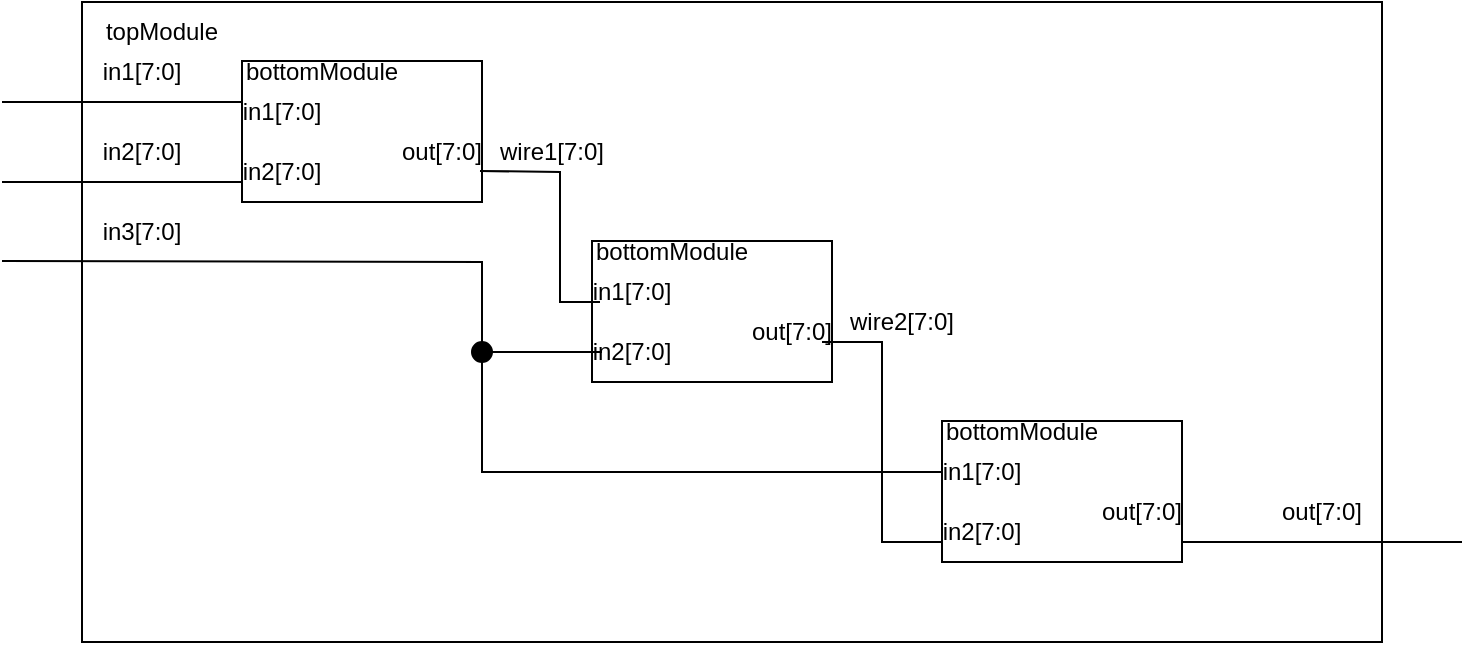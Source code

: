 <mxfile version="17.1.0" type="device"><diagram id="w_5-nVOFQpLtBQqlawDD" name="Page-1"><mxGraphModel dx="1038" dy="556" grid="1" gridSize="10" guides="1" tooltips="1" connect="1" arrows="1" fold="1" page="1" pageScale="1" pageWidth="850" pageHeight="1100" math="0" shadow="0"><root><mxCell id="0"/><mxCell id="1" parent="0"/><mxCell id="Hw9LOUpxrmicbDdGSo-Z-1" value="" style="rounded=0;whiteSpace=wrap;html=1;fillColor=none;" vertex="1" parent="1"><mxGeometry x="160" y="70" width="650" height="320" as="geometry"/></mxCell><mxCell id="Hw9LOUpxrmicbDdGSo-Z-2" value="topModule" style="text;html=1;strokeColor=none;fillColor=none;align=center;verticalAlign=middle;whiteSpace=wrap;rounded=0;" vertex="1" parent="1"><mxGeometry x="170" y="70" width="60" height="30" as="geometry"/></mxCell><mxCell id="Hw9LOUpxrmicbDdGSo-Z-4" value="" style="endArrow=none;html=1;rounded=0;" edge="1" parent="1"><mxGeometry width="50" height="50" relative="1" as="geometry"><mxPoint x="120" y="120" as="sourcePoint"/><mxPoint x="240" y="120" as="targetPoint"/></mxGeometry></mxCell><mxCell id="Hw9LOUpxrmicbDdGSo-Z-6" value="in1[7:0]" style="text;html=1;strokeColor=none;fillColor=none;align=center;verticalAlign=middle;whiteSpace=wrap;rounded=0;" vertex="1" parent="1"><mxGeometry x="160" y="90" width="60" height="30" as="geometry"/></mxCell><mxCell id="Hw9LOUpxrmicbDdGSo-Z-7" value="in2[7:0]" style="text;html=1;strokeColor=none;fillColor=none;align=center;verticalAlign=middle;whiteSpace=wrap;rounded=0;" vertex="1" parent="1"><mxGeometry x="160" y="130" width="60" height="30" as="geometry"/></mxCell><mxCell id="Hw9LOUpxrmicbDdGSo-Z-8" value="" style="endArrow=none;html=1;rounded=0;" edge="1" parent="1"><mxGeometry width="50" height="50" relative="1" as="geometry"><mxPoint x="120" y="160" as="sourcePoint"/><mxPoint x="240" y="160" as="targetPoint"/></mxGeometry></mxCell><mxCell id="Hw9LOUpxrmicbDdGSo-Z-9" value="&lt;div&gt;in3[7:0]&lt;/div&gt;" style="text;html=1;strokeColor=none;fillColor=none;align=center;verticalAlign=middle;whiteSpace=wrap;rounded=0;" vertex="1" parent="1"><mxGeometry x="160" y="169.5" width="60" height="30" as="geometry"/></mxCell><mxCell id="Hw9LOUpxrmicbDdGSo-Z-10" value="" style="endArrow=none;html=1;rounded=0;" edge="1" parent="1"><mxGeometry width="50" height="50" relative="1" as="geometry"><mxPoint x="120" y="199.5" as="sourcePoint"/><mxPoint x="420" y="245" as="targetPoint"/><Array as="points"><mxPoint x="360" y="200"/><mxPoint x="360" y="245"/></Array></mxGeometry></mxCell><mxCell id="Hw9LOUpxrmicbDdGSo-Z-11" value="&lt;div&gt;out[7:0]&lt;/div&gt;" style="text;html=1;strokeColor=none;fillColor=none;align=center;verticalAlign=middle;whiteSpace=wrap;rounded=0;" vertex="1" parent="1"><mxGeometry x="750" y="310" width="60" height="30" as="geometry"/></mxCell><mxCell id="Hw9LOUpxrmicbDdGSo-Z-12" value="" style="endArrow=none;html=1;rounded=0;exitX=0;exitY=1;exitDx=0;exitDy=0;" edge="1" parent="1" source="Hw9LOUpxrmicbDdGSo-Z-11"><mxGeometry width="50" height="50" relative="1" as="geometry"><mxPoint x="780" y="340" as="sourcePoint"/><mxPoint x="850" y="340" as="targetPoint"/></mxGeometry></mxCell><mxCell id="Hw9LOUpxrmicbDdGSo-Z-13" value="" style="rounded=0;whiteSpace=wrap;html=1;fillColor=none;" vertex="1" parent="1"><mxGeometry x="240" y="99.5" width="120" height="70.5" as="geometry"/></mxCell><mxCell id="Hw9LOUpxrmicbDdGSo-Z-16" value="bottomModule" style="text;html=1;strokeColor=none;fillColor=none;align=center;verticalAlign=middle;whiteSpace=wrap;rounded=0;" vertex="1" parent="1"><mxGeometry x="250" y="90" width="60" height="30" as="geometry"/></mxCell><mxCell id="Hw9LOUpxrmicbDdGSo-Z-18" value="in1[7:0]" style="text;html=1;strokeColor=none;fillColor=none;align=center;verticalAlign=middle;whiteSpace=wrap;rounded=0;" vertex="1" parent="1"><mxGeometry x="230" y="110" width="60" height="30" as="geometry"/></mxCell><mxCell id="Hw9LOUpxrmicbDdGSo-Z-19" value="in2[7:0]" style="text;html=1;strokeColor=none;fillColor=none;align=center;verticalAlign=middle;whiteSpace=wrap;rounded=0;" vertex="1" parent="1"><mxGeometry x="230" y="140" width="60" height="30" as="geometry"/></mxCell><mxCell id="Hw9LOUpxrmicbDdGSo-Z-20" value="&lt;div&gt;out[7:0]&lt;/div&gt;" style="text;html=1;strokeColor=none;fillColor=none;align=center;verticalAlign=middle;whiteSpace=wrap;rounded=0;" vertex="1" parent="1"><mxGeometry x="310" y="130" width="60" height="30" as="geometry"/></mxCell><mxCell id="Hw9LOUpxrmicbDdGSo-Z-21" value="" style="rounded=0;whiteSpace=wrap;html=1;fillColor=none;" vertex="1" parent="1"><mxGeometry x="415" y="189.5" width="120" height="70.5" as="geometry"/></mxCell><mxCell id="Hw9LOUpxrmicbDdGSo-Z-22" value="bottomModule" style="text;html=1;strokeColor=none;fillColor=none;align=center;verticalAlign=middle;whiteSpace=wrap;rounded=0;" vertex="1" parent="1"><mxGeometry x="425" y="180" width="60" height="30" as="geometry"/></mxCell><mxCell id="Hw9LOUpxrmicbDdGSo-Z-23" value="in1[7:0]" style="text;html=1;strokeColor=none;fillColor=none;align=center;verticalAlign=middle;whiteSpace=wrap;rounded=0;" vertex="1" parent="1"><mxGeometry x="405" y="200" width="60" height="30" as="geometry"/></mxCell><mxCell id="Hw9LOUpxrmicbDdGSo-Z-24" value="in2[7:0]" style="text;html=1;strokeColor=none;fillColor=none;align=center;verticalAlign=middle;whiteSpace=wrap;rounded=0;" vertex="1" parent="1"><mxGeometry x="405" y="230" width="60" height="30" as="geometry"/></mxCell><mxCell id="Hw9LOUpxrmicbDdGSo-Z-25" value="&lt;div&gt;out[7:0]&lt;/div&gt;" style="text;html=1;strokeColor=none;fillColor=none;align=center;verticalAlign=middle;whiteSpace=wrap;rounded=0;" vertex="1" parent="1"><mxGeometry x="485" y="220" width="60" height="30" as="geometry"/></mxCell><mxCell id="Hw9LOUpxrmicbDdGSo-Z-26" value="" style="rounded=0;whiteSpace=wrap;html=1;fillColor=none;" vertex="1" parent="1"><mxGeometry x="590" y="279.5" width="120" height="70.5" as="geometry"/></mxCell><mxCell id="Hw9LOUpxrmicbDdGSo-Z-27" value="bottomModule" style="text;html=1;strokeColor=none;fillColor=none;align=center;verticalAlign=middle;whiteSpace=wrap;rounded=0;" vertex="1" parent="1"><mxGeometry x="600" y="270" width="60" height="30" as="geometry"/></mxCell><mxCell id="Hw9LOUpxrmicbDdGSo-Z-28" value="in1[7:0]" style="text;html=1;strokeColor=none;fillColor=none;align=center;verticalAlign=middle;whiteSpace=wrap;rounded=0;" vertex="1" parent="1"><mxGeometry x="580" y="290" width="60" height="30" as="geometry"/></mxCell><mxCell id="Hw9LOUpxrmicbDdGSo-Z-29" value="in2[7:0]" style="text;html=1;strokeColor=none;fillColor=none;align=center;verticalAlign=middle;whiteSpace=wrap;rounded=0;" vertex="1" parent="1"><mxGeometry x="580" y="320" width="60" height="30" as="geometry"/></mxCell><mxCell id="Hw9LOUpxrmicbDdGSo-Z-30" value="&lt;div&gt;out[7:0]&lt;/div&gt;" style="text;html=1;strokeColor=none;fillColor=none;align=center;verticalAlign=middle;whiteSpace=wrap;rounded=0;" vertex="1" parent="1"><mxGeometry x="660" y="310" width="60" height="30" as="geometry"/></mxCell><mxCell id="Hw9LOUpxrmicbDdGSo-Z-31" value="" style="endArrow=none;html=1;rounded=0;" edge="1" parent="1"><mxGeometry width="50" height="50" relative="1" as="geometry"><mxPoint x="359" y="154.5" as="sourcePoint"/><mxPoint x="419" y="220" as="targetPoint"/><Array as="points"><mxPoint x="399" y="155"/><mxPoint x="399" y="220"/></Array></mxGeometry></mxCell><mxCell id="Hw9LOUpxrmicbDdGSo-Z-32" value="wire1[7:0]" style="text;html=1;strokeColor=none;fillColor=none;align=center;verticalAlign=middle;whiteSpace=wrap;rounded=0;" vertex="1" parent="1"><mxGeometry x="365" y="130" width="60" height="30" as="geometry"/></mxCell><mxCell id="Hw9LOUpxrmicbDdGSo-Z-34" value="" style="endArrow=none;html=1;rounded=0;" edge="1" parent="1"><mxGeometry width="50" height="50" relative="1" as="geometry"><mxPoint x="590" y="340" as="sourcePoint"/><mxPoint x="530" y="240" as="targetPoint"/><Array as="points"><mxPoint x="560" y="340"/><mxPoint x="560" y="240"/></Array></mxGeometry></mxCell><mxCell id="Hw9LOUpxrmicbDdGSo-Z-36" value="wire2[7:0]" style="text;html=1;strokeColor=none;fillColor=none;align=center;verticalAlign=middle;whiteSpace=wrap;rounded=0;" vertex="1" parent="1"><mxGeometry x="540" y="215" width="60" height="30" as="geometry"/></mxCell><mxCell id="Hw9LOUpxrmicbDdGSo-Z-37" value="" style="endArrow=none;html=1;rounded=0;startArrow=none;" edge="1" parent="1" source="Hw9LOUpxrmicbDdGSo-Z-38"><mxGeometry width="50" height="50" relative="1" as="geometry"><mxPoint x="360" y="240" as="sourcePoint"/><mxPoint x="590" y="305" as="targetPoint"/><Array as="points"><mxPoint x="360" y="305"/></Array></mxGeometry></mxCell><mxCell id="Hw9LOUpxrmicbDdGSo-Z-38" value="" style="ellipse;whiteSpace=wrap;html=1;aspect=fixed;fillColor=#000000;" vertex="1" parent="1"><mxGeometry x="355" y="240" width="10" height="10" as="geometry"/></mxCell><mxCell id="Hw9LOUpxrmicbDdGSo-Z-44" value="" style="endArrow=none;html=1;rounded=0;" edge="1" parent="1" target="Hw9LOUpxrmicbDdGSo-Z-38"><mxGeometry width="50" height="50" relative="1" as="geometry"><mxPoint x="360" y="240" as="sourcePoint"/><mxPoint x="590" y="305" as="targetPoint"/><Array as="points"/></mxGeometry></mxCell><mxCell id="Hw9LOUpxrmicbDdGSo-Z-45" value="" style="endArrow=none;html=1;rounded=0;exitX=0.833;exitY=1;exitDx=0;exitDy=0;exitPerimeter=0;" edge="1" parent="1" source="Hw9LOUpxrmicbDdGSo-Z-30"><mxGeometry width="50" height="50" relative="1" as="geometry"><mxPoint x="420" y="310" as="sourcePoint"/><mxPoint x="760" y="340" as="targetPoint"/></mxGeometry></mxCell></root></mxGraphModel></diagram></mxfile>